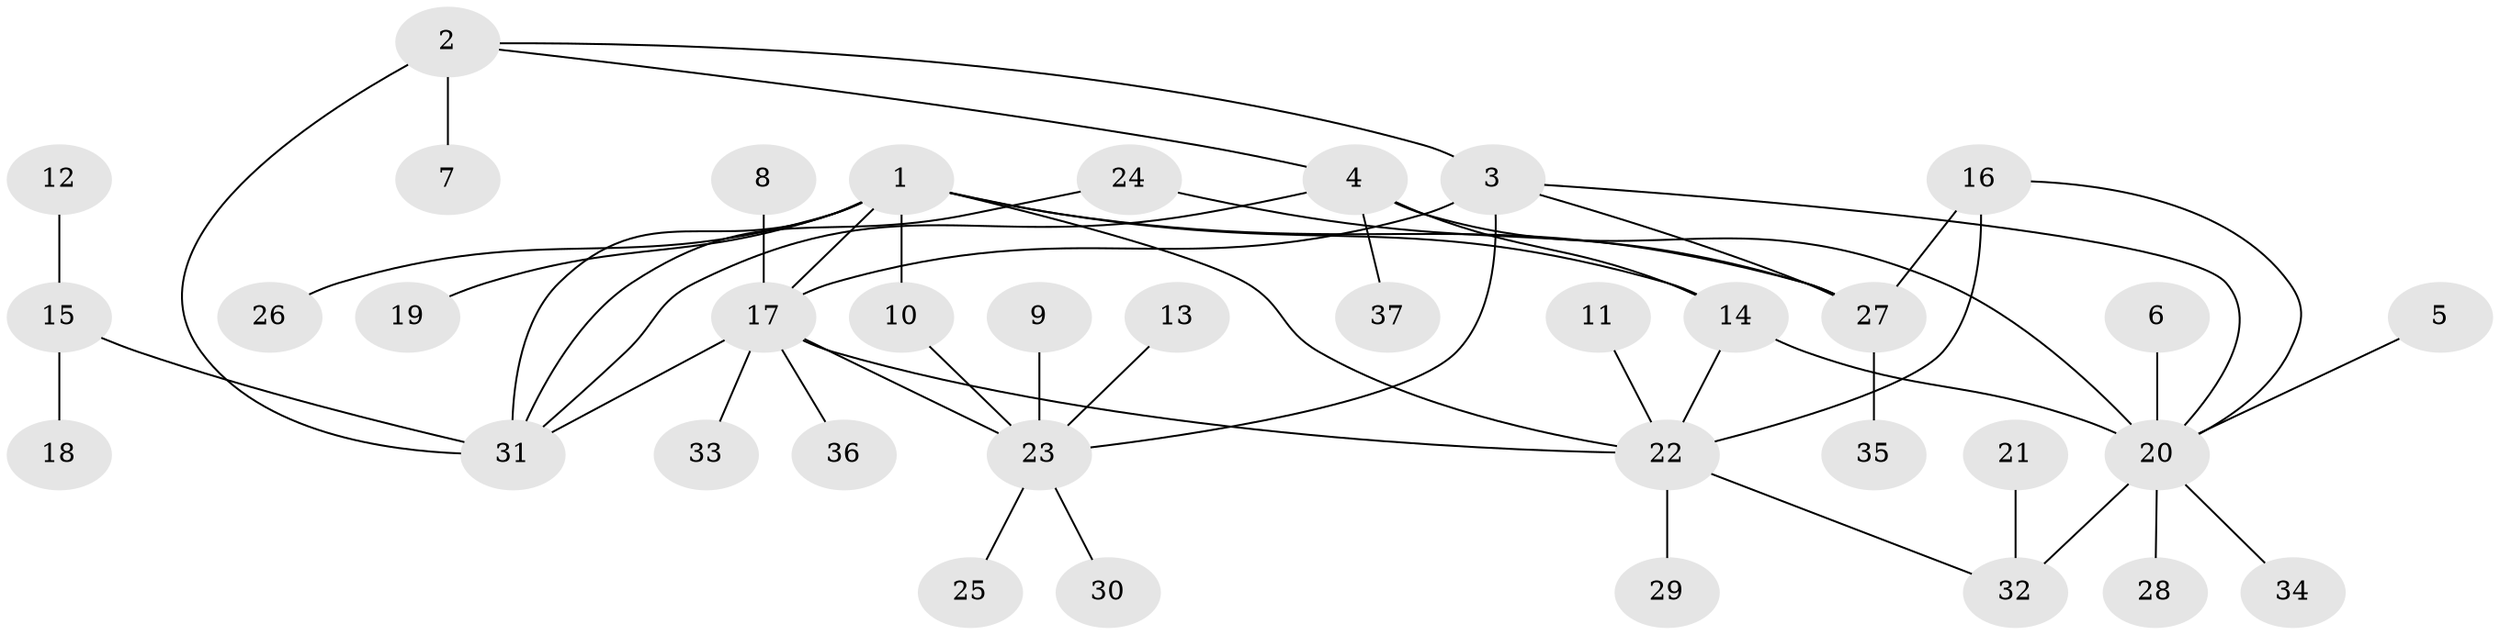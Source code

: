 // original degree distribution, {5: 0.0410958904109589, 4: 0.0821917808219178, 7: 0.0273972602739726, 9: 0.0410958904109589, 11: 0.0136986301369863, 3: 0.0684931506849315, 2: 0.2191780821917808, 6: 0.0136986301369863, 1: 0.4931506849315068}
// Generated by graph-tools (version 1.1) at 2025/26/03/09/25 03:26:37]
// undirected, 37 vertices, 51 edges
graph export_dot {
graph [start="1"]
  node [color=gray90,style=filled];
  1;
  2;
  3;
  4;
  5;
  6;
  7;
  8;
  9;
  10;
  11;
  12;
  13;
  14;
  15;
  16;
  17;
  18;
  19;
  20;
  21;
  22;
  23;
  24;
  25;
  26;
  27;
  28;
  29;
  30;
  31;
  32;
  33;
  34;
  35;
  36;
  37;
  1 -- 10 [weight=1.0];
  1 -- 14 [weight=1.0];
  1 -- 17 [weight=1.0];
  1 -- 19 [weight=1.0];
  1 -- 22 [weight=1.0];
  1 -- 26 [weight=1.0];
  1 -- 27 [weight=2.0];
  1 -- 31 [weight=1.0];
  2 -- 3 [weight=1.0];
  2 -- 4 [weight=1.0];
  2 -- 7 [weight=1.0];
  2 -- 31 [weight=2.0];
  3 -- 17 [weight=2.0];
  3 -- 20 [weight=1.0];
  3 -- 23 [weight=1.0];
  3 -- 27 [weight=1.0];
  4 -- 14 [weight=1.0];
  4 -- 20 [weight=1.0];
  4 -- 31 [weight=1.0];
  4 -- 37 [weight=1.0];
  5 -- 20 [weight=1.0];
  6 -- 20 [weight=1.0];
  8 -- 17 [weight=1.0];
  9 -- 23 [weight=1.0];
  10 -- 23 [weight=1.0];
  11 -- 22 [weight=1.0];
  12 -- 15 [weight=1.0];
  13 -- 23 [weight=1.0];
  14 -- 20 [weight=1.0];
  14 -- 22 [weight=1.0];
  15 -- 18 [weight=1.0];
  15 -- 31 [weight=1.0];
  16 -- 20 [weight=1.0];
  16 -- 22 [weight=1.0];
  16 -- 27 [weight=1.0];
  17 -- 22 [weight=1.0];
  17 -- 23 [weight=1.0];
  17 -- 31 [weight=1.0];
  17 -- 33 [weight=1.0];
  17 -- 36 [weight=1.0];
  20 -- 28 [weight=1.0];
  20 -- 32 [weight=1.0];
  20 -- 34 [weight=1.0];
  21 -- 32 [weight=1.0];
  22 -- 29 [weight=1.0];
  22 -- 32 [weight=1.0];
  23 -- 25 [weight=1.0];
  23 -- 30 [weight=1.0];
  24 -- 27 [weight=1.0];
  24 -- 31 [weight=1.0];
  27 -- 35 [weight=1.0];
}
